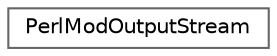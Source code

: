 digraph "Graphical Class Hierarchy"
{
 // INTERACTIVE_SVG=YES
 // LATEX_PDF_SIZE
  bgcolor="transparent";
  edge [fontname=Helvetica,fontsize=10,labelfontname=Helvetica,labelfontsize=10];
  node [fontname=Helvetica,fontsize=10,shape=box,height=0.2,width=0.4];
  rankdir="LR";
  Node0 [label="PerlModOutputStream",height=0.2,width=0.4,color="grey40", fillcolor="white", style="filled",URL="$d4/de6/class_perl_mod_output_stream.html",tooltip=" "];
}
